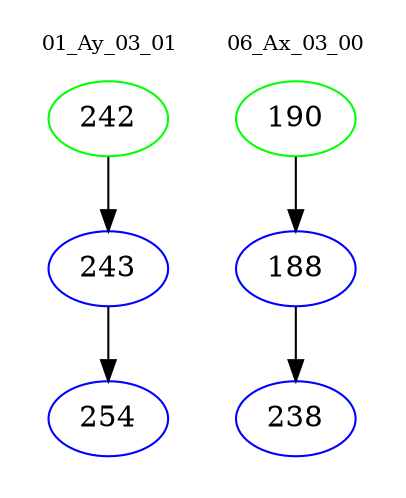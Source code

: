 digraph{
subgraph cluster_0 {
color = white
label = "01_Ay_03_01";
fontsize=10;
T0_242 [label="242", color="green"]
T0_242 -> T0_243 [color="black"]
T0_243 [label="243", color="blue"]
T0_243 -> T0_254 [color="black"]
T0_254 [label="254", color="blue"]
}
subgraph cluster_1 {
color = white
label = "06_Ax_03_00";
fontsize=10;
T1_190 [label="190", color="green"]
T1_190 -> T1_188 [color="black"]
T1_188 [label="188", color="blue"]
T1_188 -> T1_238 [color="black"]
T1_238 [label="238", color="blue"]
}
}
